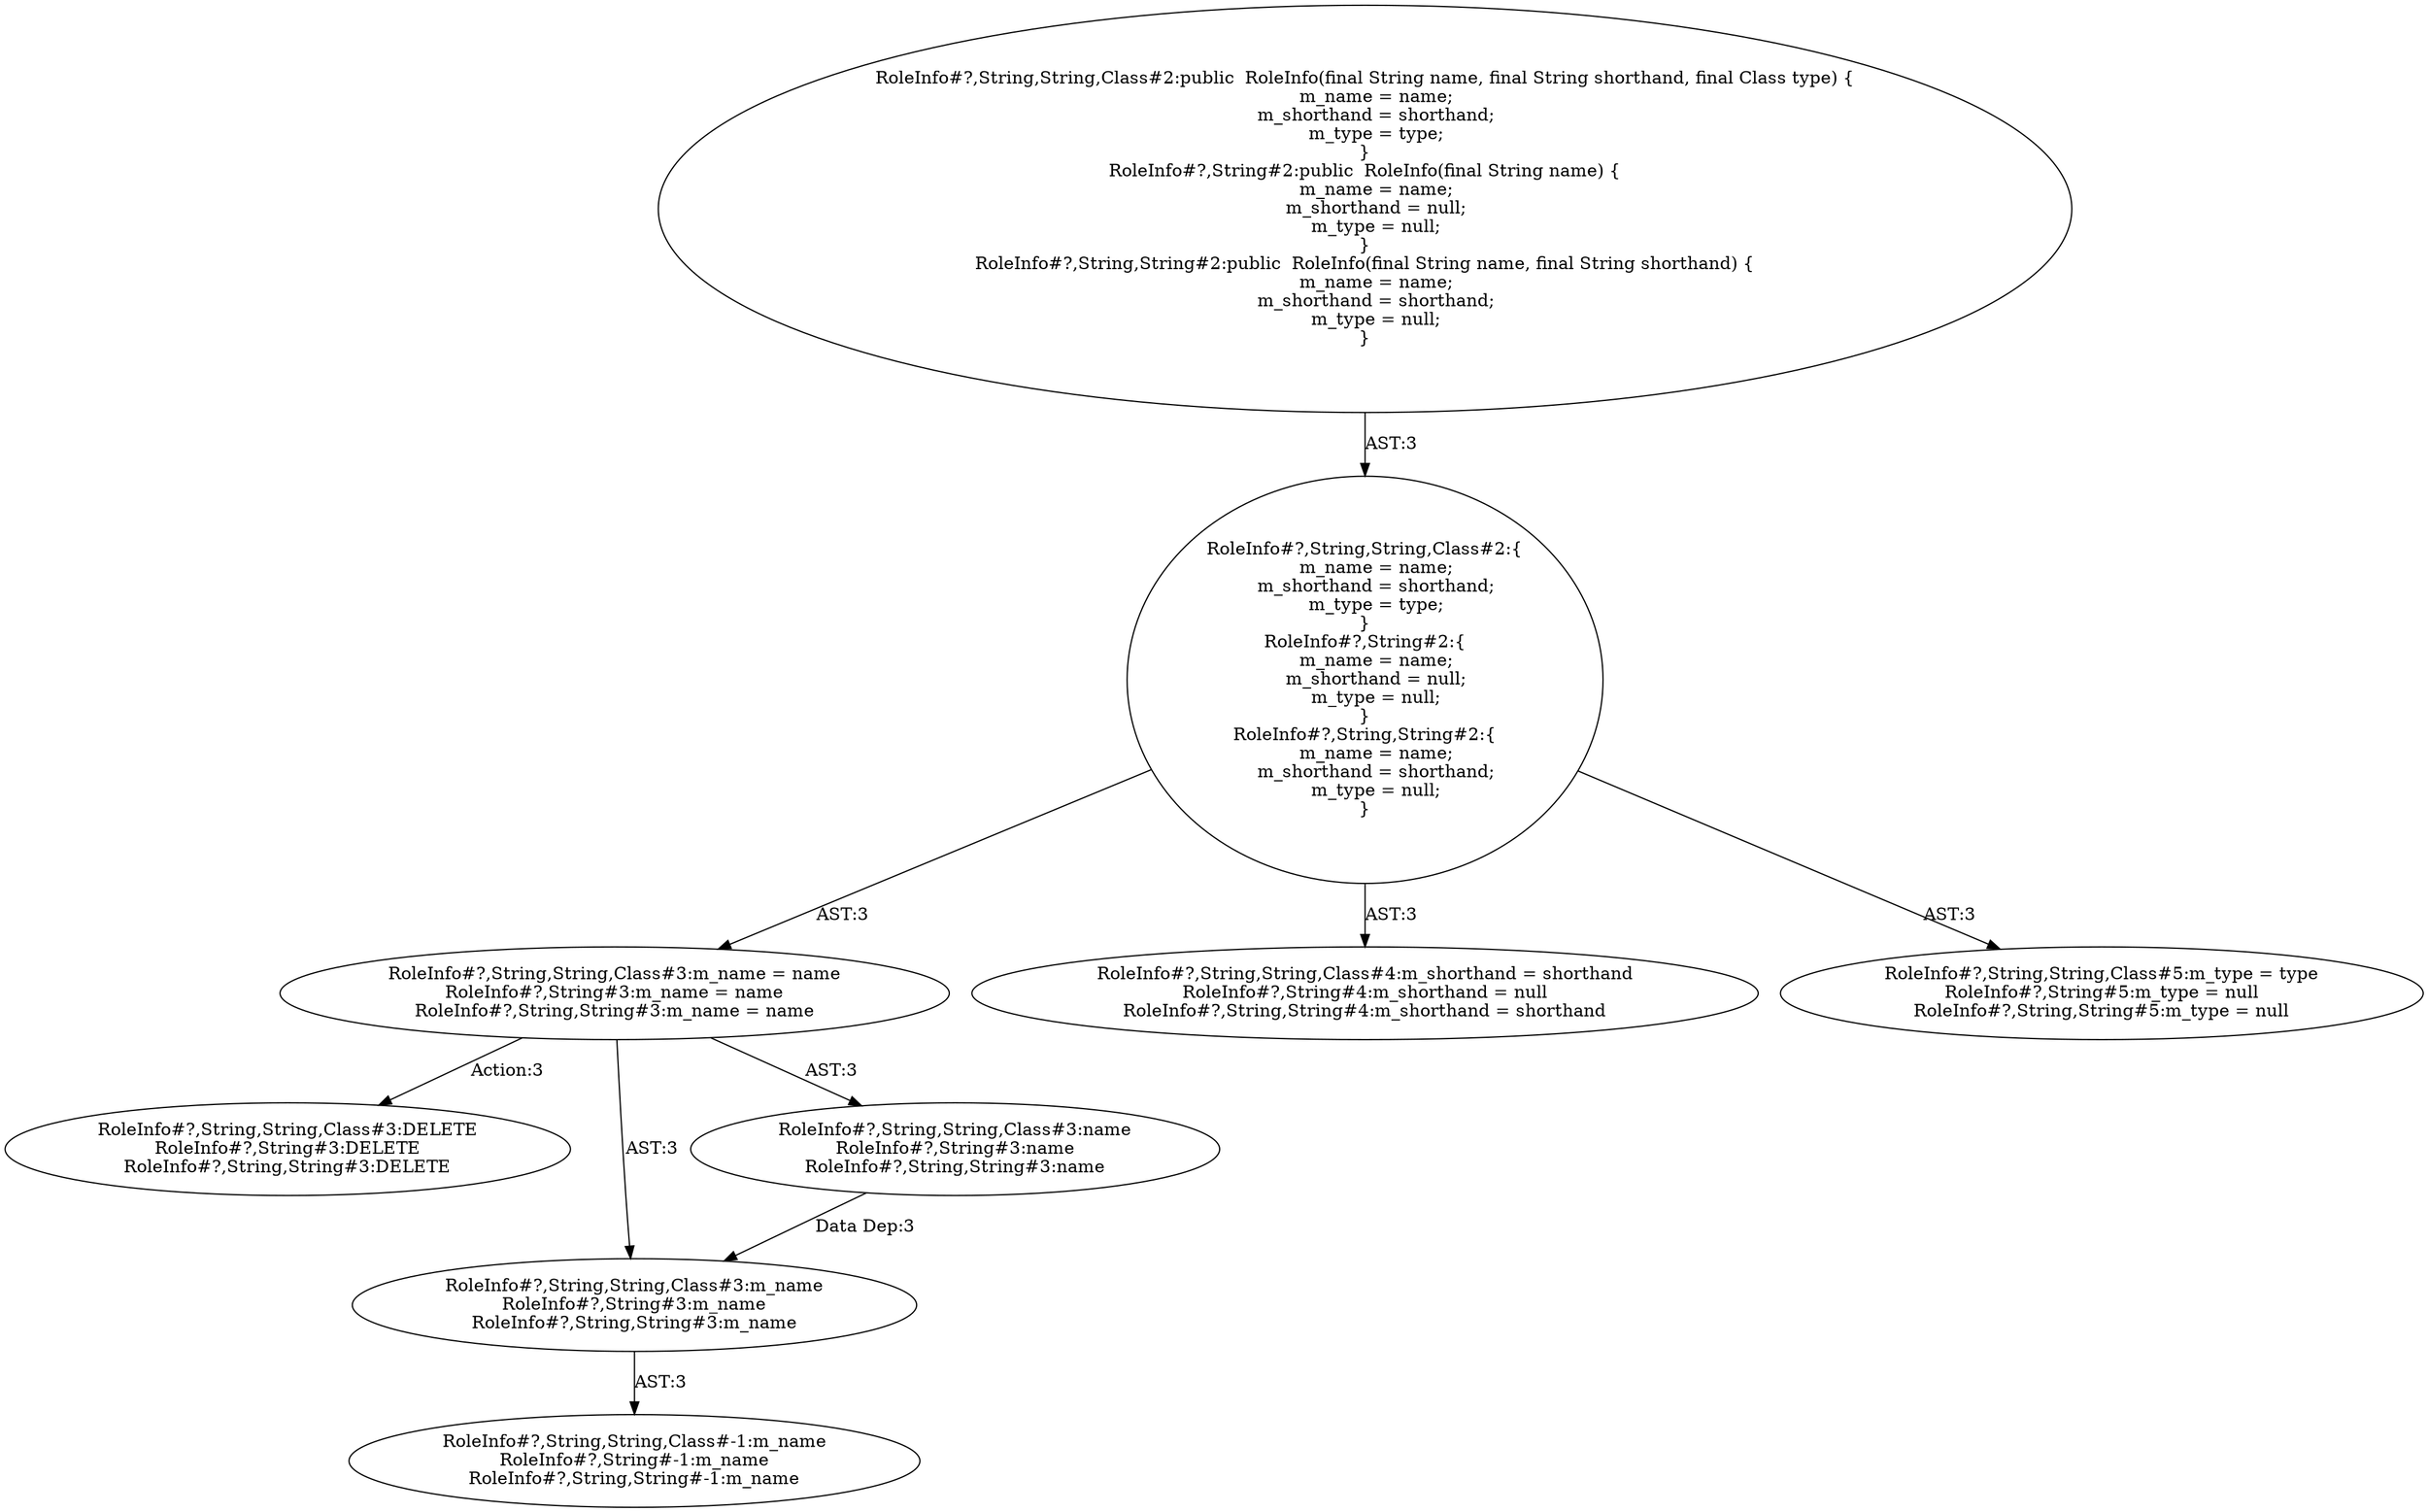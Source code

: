 digraph "Pattern" {
0 [label="RoleInfo#?,String,String,Class#3:DELETE
RoleInfo#?,String#3:DELETE
RoleInfo#?,String,String#3:DELETE" shape=ellipse]
1 [label="RoleInfo#?,String,String,Class#3:m_name = name
RoleInfo#?,String#3:m_name = name
RoleInfo#?,String,String#3:m_name = name" shape=ellipse]
2 [label="RoleInfo#?,String,String,Class#2:\{
    m_name = name;
    m_shorthand = shorthand;
    m_type = type;
\}
RoleInfo#?,String#2:\{
    m_name = name;
    m_shorthand = null;
    m_type = null;
\}
RoleInfo#?,String,String#2:\{
    m_name = name;
    m_shorthand = shorthand;
    m_type = null;
\}" shape=ellipse]
3 [label="RoleInfo#?,String,String,Class#2:public  RoleInfo(final String name, final String shorthand, final Class type) \{
    m_name = name;
    m_shorthand = shorthand;
    m_type = type;
\}
RoleInfo#?,String#2:public  RoleInfo(final String name) \{
    m_name = name;
    m_shorthand = null;
    m_type = null;
\}
RoleInfo#?,String,String#2:public  RoleInfo(final String name, final String shorthand) \{
    m_name = name;
    m_shorthand = shorthand;
    m_type = null;
\}" shape=ellipse]
4 [label="RoleInfo#?,String,String,Class#4:m_shorthand = shorthand
RoleInfo#?,String#4:m_shorthand = null
RoleInfo#?,String,String#4:m_shorthand = shorthand" shape=ellipse]
5 [label="RoleInfo#?,String,String,Class#5:m_type = type
RoleInfo#?,String#5:m_type = null
RoleInfo#?,String,String#5:m_type = null" shape=ellipse]
6 [label="RoleInfo#?,String,String,Class#3:m_name
RoleInfo#?,String#3:m_name
RoleInfo#?,String,String#3:m_name" shape=ellipse]
7 [label="RoleInfo#?,String,String,Class#3:name
RoleInfo#?,String#3:name
RoleInfo#?,String,String#3:name" shape=ellipse]
8 [label="RoleInfo#?,String,String,Class#-1:m_name
RoleInfo#?,String#-1:m_name
RoleInfo#?,String,String#-1:m_name" shape=ellipse]
1 -> 0 [label="Action:3"];
1 -> 6 [label="AST:3"];
1 -> 7 [label="AST:3"];
2 -> 1 [label="AST:3"];
2 -> 4 [label="AST:3"];
2 -> 5 [label="AST:3"];
3 -> 2 [label="AST:3"];
6 -> 8 [label="AST:3"];
7 -> 6 [label="Data Dep:3"];
}